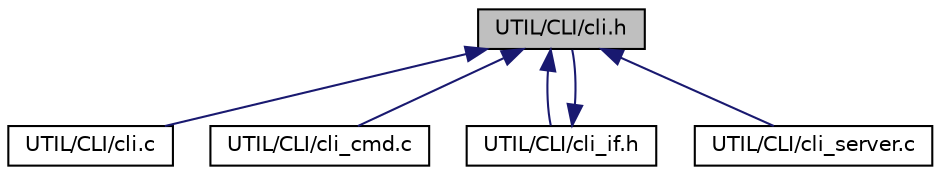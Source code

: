 digraph "UTIL/CLI/cli.h"
{
 // LATEX_PDF_SIZE
  edge [fontname="Helvetica",fontsize="10",labelfontname="Helvetica",labelfontsize="10"];
  node [fontname="Helvetica",fontsize="10",shape=record];
  Node1 [label="UTIL/CLI/cli.h",height=0.2,width=0.4,color="black", fillcolor="grey75", style="filled", fontcolor="black",tooltip="cli interface header file"];
  Node1 -> Node2 [dir="back",color="midnightblue",fontsize="10",style="solid",fontname="Helvetica"];
  Node2 [label="UTIL/CLI/cli.c",height=0.2,width=0.4,color="black", fillcolor="white", style="filled",URL="$cli_8c.html",tooltip="oai main cli core"];
  Node1 -> Node3 [dir="back",color="midnightblue",fontsize="10",style="solid",fontname="Helvetica"];
  Node3 [label="UTIL/CLI/cli_cmd.c",height=0.2,width=0.4,color="black", fillcolor="white", style="filled",URL="$cli__cmd_8c.html",tooltip="oai cli commands"];
  Node1 -> Node4 [dir="back",color="midnightblue",fontsize="10",style="solid",fontname="Helvetica"];
  Node4 [label="UTIL/CLI/cli_if.h",height=0.2,width=0.4,color="black", fillcolor="white", style="filled",URL="$cli__if_8h.html",tooltip="cli interface"];
  Node4 -> Node1 [dir="back",color="midnightblue",fontsize="10",style="solid",fontname="Helvetica"];
  Node1 -> Node5 [dir="back",color="midnightblue",fontsize="10",style="solid",fontname="Helvetica"];
  Node5 [label="UTIL/CLI/cli_server.c",height=0.2,width=0.4,color="black", fillcolor="white", style="filled",URL="$cli__server_8c.html",tooltip="oai cli server side implementation"];
}
